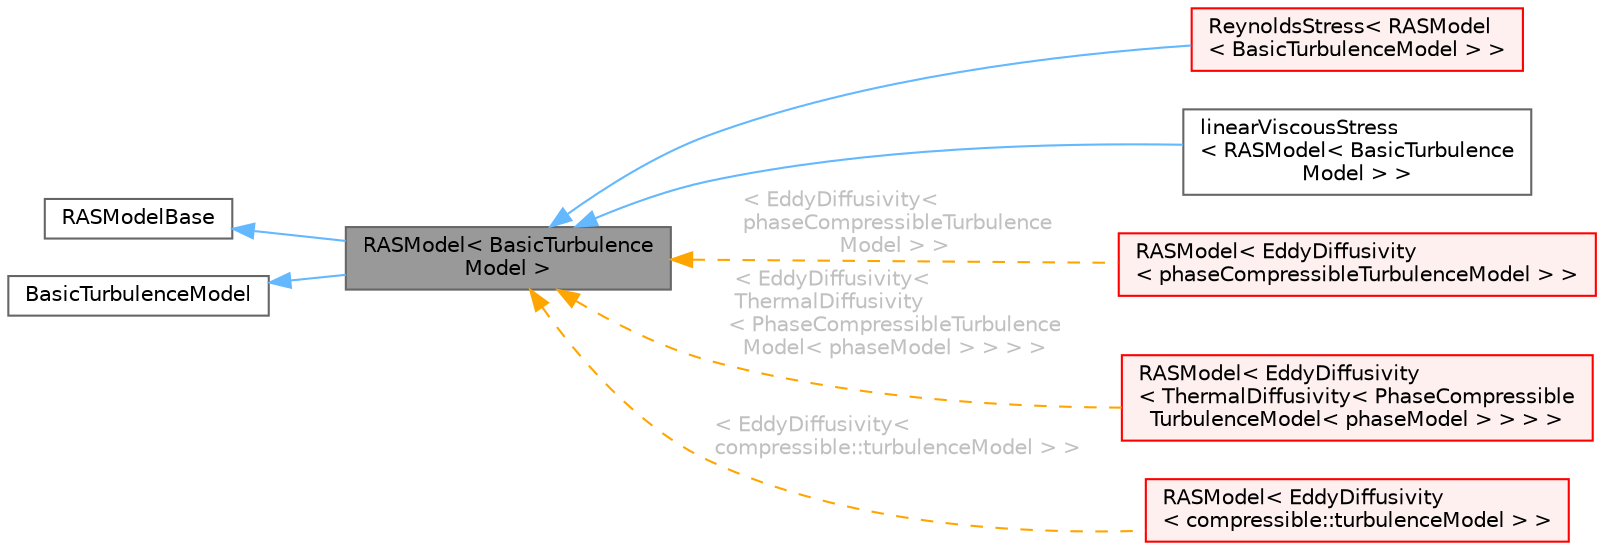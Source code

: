 digraph "RASModel&lt; BasicTurbulenceModel &gt;"
{
 // LATEX_PDF_SIZE
  bgcolor="transparent";
  edge [fontname=Helvetica,fontsize=10,labelfontname=Helvetica,labelfontsize=10];
  node [fontname=Helvetica,fontsize=10,shape=box,height=0.2,width=0.4];
  rankdir="LR";
  Node1 [id="Node000001",label="RASModel\< BasicTurbulence\lModel \>",height=0.2,width=0.4,color="gray40", fillcolor="grey60", style="filled", fontcolor="black",tooltip="Templated abstract base class for RAS turbulence models."];
  Node2 -> Node1 [id="edge1_Node000001_Node000002",dir="back",color="steelblue1",style="solid",tooltip=" "];
  Node2 [id="Node000002",label="RASModelBase",height=0.2,width=0.4,color="gray40", fillcolor="white", style="filled",URL="$classFoam_1_1RASModelBase.html",tooltip=" "];
  Node3 -> Node1 [id="edge2_Node000001_Node000003",dir="back",color="steelblue1",style="solid",tooltip=" "];
  Node3 [id="Node000003",label="BasicTurbulenceModel",height=0.2,width=0.4,color="gray40", fillcolor="white", style="filled",tooltip=" "];
  Node1 -> Node4 [id="edge3_Node000001_Node000004",dir="back",color="steelblue1",style="solid",tooltip=" "];
  Node4 [id="Node000004",label="ReynoldsStress\< RASModel\l\< BasicTurbulenceModel \> \>",height=0.2,width=0.4,color="red", fillcolor="#FFF0F0", style="filled",URL="$classFoam_1_1ReynoldsStress.html",tooltip=" "];
  Node1 -> Node8 [id="edge4_Node000001_Node000008",dir="back",color="steelblue1",style="solid",tooltip=" "];
  Node8 [id="Node000008",label="linearViscousStress\l\< RASModel\< BasicTurbulence\lModel \> \>",height=0.2,width=0.4,color="gray40", fillcolor="white", style="filled",URL="$classFoam_1_1linearViscousStress.html",tooltip=" "];
  Node1 -> Node9 [id="edge5_Node000001_Node000009",dir="back",color="orange",style="dashed",tooltip=" ",label=" \< EddyDiffusivity\<\l phaseCompressibleTurbulence\lModel \> \>",fontcolor="grey" ];
  Node9 [id="Node000009",label="RASModel\< EddyDiffusivity\l\< phaseCompressibleTurbulenceModel \> \>",height=0.2,width=0.4,color="red", fillcolor="#FFF0F0", style="filled",URL="$classFoam_1_1RASModel.html",tooltip=" "];
  Node1 -> Node11 [id="edge6_Node000001_Node000011",dir="back",color="orange",style="dashed",tooltip=" ",label=" \< EddyDiffusivity\<\l ThermalDiffusivity\l\< PhaseCompressibleTurbulence\lModel\< phaseModel \> \> \> \>",fontcolor="grey" ];
  Node11 [id="Node000011",label="RASModel\< EddyDiffusivity\l\< ThermalDiffusivity\< PhaseCompressible\lTurbulenceModel\< phaseModel \> \> \> \>",height=0.2,width=0.4,color="red", fillcolor="#FFF0F0", style="filled",URL="$classFoam_1_1RASModel.html",tooltip=" "];
  Node1 -> Node13 [id="edge7_Node000001_Node000013",dir="back",color="orange",style="dashed",tooltip=" ",label=" \< EddyDiffusivity\<\l compressible::turbulenceModel \> \>",fontcolor="grey" ];
  Node13 [id="Node000013",label="RASModel\< EddyDiffusivity\l\< compressible::turbulenceModel \> \>",height=0.2,width=0.4,color="red", fillcolor="#FFF0F0", style="filled",URL="$classFoam_1_1RASModel.html",tooltip=" "];
}
